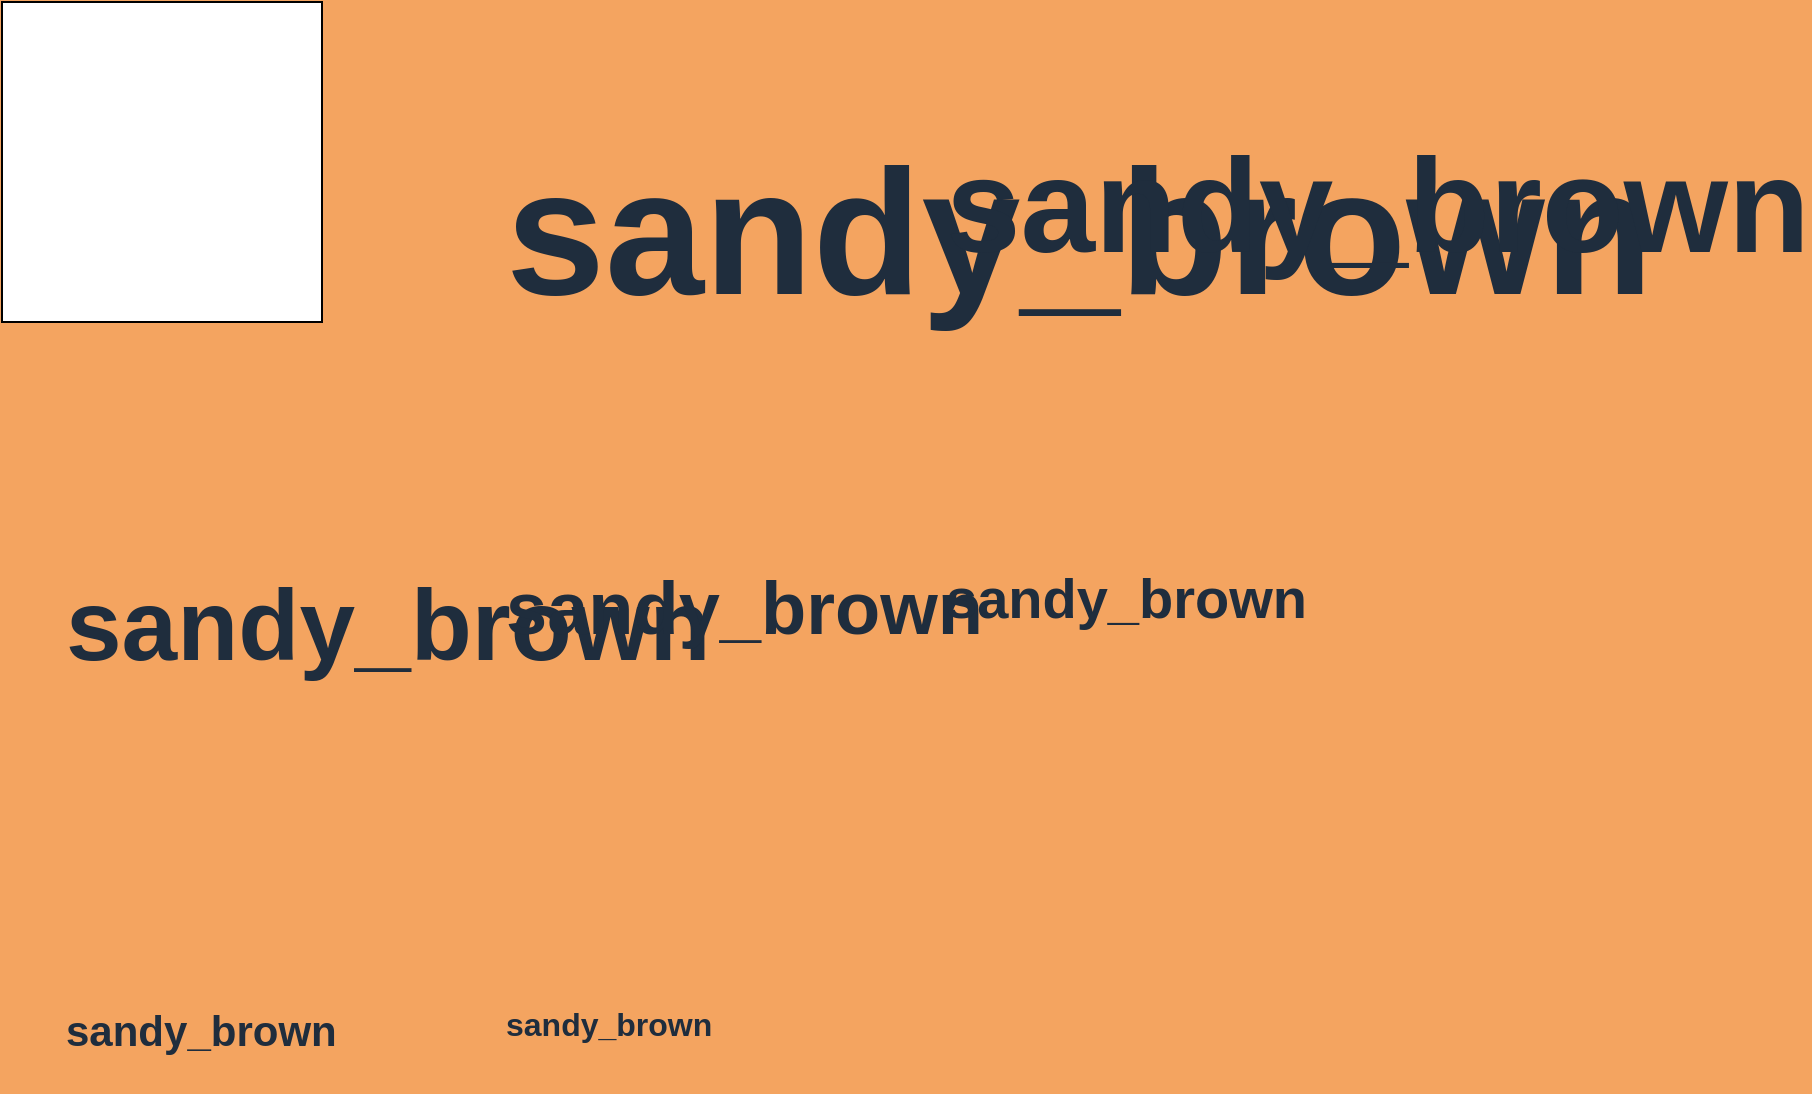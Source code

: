 <mxfile>
  <diagram id="vnx" name="sandy_brown">
    <mxGraphModel dx="0" dy="0" background="#F4A460" grid="0" gridSize="10" guides="1" tooltips="1" connect="1" arrows="1" fold="1" page="1" pageScale="1" pageWidth="1169" pageHeight="827" math="0" shadow="0">
      <root>
        <mxCell id="page_root_vnx" parent="vnx"/>
        <mxCell id="node_root_vnx" parent="page_root_vnx"/>
        <mxCell id="vnx-2" value="" style="whiteSpace=wrap;html=1;fillColor=#ffffff;strokeColor=#000000;fontColor=#000000" vertex="1" parent="node_root_vnx">
          <mxGeometry x="30" y="30" width="160" height="160" as="geometry"/>
        </mxCell>
        <mxCell id="vnx-3" value="sandy_brown" style="whiteSpace=wrap;html=1;fontColor=#1F2D3D;text;fontSize=89;fontStyle=1;fillColor=none" vertex="1" parent="node_root_vnx">
          <mxGeometry x="280" y="85" width="100" height="50" as="geometry"/>
        </mxCell>
        <mxCell id="vnx-4" value="sandy_brown" style="whiteSpace=wrap;html=1;fontColor=#1F2D3D;text;fontSize=67;fontStyle=1;fillColor=none" vertex="1" parent="node_root_vnx">
          <mxGeometry x="500" y="85" width="100" height="50" as="geometry"/>
        </mxCell>
        <mxCell id="vnx-5" value="sandy_brown" style="whiteSpace=wrap;html=1;fontColor=#1F2D3D;text;fontSize=50;fontStyle=1;fillColor=none" vertex="1" parent="node_root_vnx">
          <mxGeometry x="60" y="305" width="100" height="50" as="geometry"/>
        </mxCell>
        <mxCell id="vnx-6" value="sandy_brown" style="whiteSpace=wrap;html=1;fontColor=#1F2D3D;text;fontSize=37;fontStyle=1;fillColor=none" vertex="1" parent="node_root_vnx">
          <mxGeometry x="280" y="305" width="100" height="50" as="geometry"/>
        </mxCell>
        <mxCell id="vnx-7" value="sandy_brown" style="whiteSpace=wrap;html=1;fontColor=#1F2D3D;text;fontSize=28;fontStyle=1;fillColor=none" vertex="1" parent="node_root_vnx">
          <mxGeometry x="500" y="305" width="100" height="50" as="geometry"/>
        </mxCell>
        <mxCell id="vnx-8" value="sandy_brown" style="whiteSpace=wrap;html=1;fontColor=#1F2D3D;text;fontSize=21;fontStyle=1;fillColor=none" vertex="1" parent="node_root_vnx">
          <mxGeometry x="60" y="525" width="100" height="50" as="geometry"/>
        </mxCell>
        <mxCell id="vnx-9" value="sandy_brown" style="whiteSpace=wrap;html=1;fontColor=#1F2D3D;text;fontSize=16;fontStyle=1;fillColor=none" vertex="1" parent="node_root_vnx">
          <mxGeometry x="280" y="525" width="100" height="50" as="geometry"/>
        </mxCell>
      </root>
    </mxGraphModel>
  </diagram>
  <diagram id="3jn" name="wheat">
    <mxGraphModel dx="0" dy="0" background="#F5DEB3" grid="0" gridSize="10" guides="1" tooltips="1" connect="1" arrows="1" fold="1" page="1" pageScale="1" pageWidth="1169" pageHeight="827" math="0" shadow="0">
      <root>
        <mxCell id="page_root_3jn" parent="3jn"/>
        <mxCell id="node_root_3jn" parent="page_root_3jn"/>
        <mxCell id="3jn-2" value="" style="whiteSpace=wrap;html=1;fillColor=#ffffff;strokeColor=#000000;fontColor=#000000" vertex="1" parent="node_root_3jn">
          <mxGeometry x="30" y="30" width="160" height="160" as="geometry"/>
        </mxCell>
        <mxCell id="3jn-3" value="wheat" style="whiteSpace=wrap;html=1;fontColor=#1F2D3D;text;fontSize=89;fontStyle=1;fillColor=none" vertex="1" parent="node_root_3jn">
          <mxGeometry x="280" y="85" width="100" height="50" as="geometry"/>
        </mxCell>
        <mxCell id="3jn-4" value="wheat" style="whiteSpace=wrap;html=1;fontColor=#1F2D3D;text;fontSize=67;fontStyle=1;fillColor=none" vertex="1" parent="node_root_3jn">
          <mxGeometry x="500" y="85" width="100" height="50" as="geometry"/>
        </mxCell>
        <mxCell id="3jn-5" value="wheat" style="whiteSpace=wrap;html=1;fontColor=#1F2D3D;text;fontSize=50;fontStyle=1;fillColor=none" vertex="1" parent="node_root_3jn">
          <mxGeometry x="60" y="305" width="100" height="50" as="geometry"/>
        </mxCell>
        <mxCell id="3jn-6" value="wheat" style="whiteSpace=wrap;html=1;fontColor=#1F2D3D;text;fontSize=37;fontStyle=1;fillColor=none" vertex="1" parent="node_root_3jn">
          <mxGeometry x="280" y="305" width="100" height="50" as="geometry"/>
        </mxCell>
        <mxCell id="3jn-7" value="wheat" style="whiteSpace=wrap;html=1;fontColor=#1F2D3D;text;fontSize=28;fontStyle=1;fillColor=none" vertex="1" parent="node_root_3jn">
          <mxGeometry x="500" y="305" width="100" height="50" as="geometry"/>
        </mxCell>
        <mxCell id="3jn-8" value="wheat" style="whiteSpace=wrap;html=1;fontColor=#1F2D3D;text;fontSize=21;fontStyle=1;fillColor=none" vertex="1" parent="node_root_3jn">
          <mxGeometry x="60" y="525" width="100" height="50" as="geometry"/>
        </mxCell>
        <mxCell id="3jn-9" value="wheat" style="whiteSpace=wrap;html=1;fontColor=#1F2D3D;text;fontSize=16;fontStyle=1;fillColor=none" vertex="1" parent="node_root_3jn">
          <mxGeometry x="280" y="525" width="100" height="50" as="geometry"/>
        </mxCell>
      </root>
    </mxGraphModel>
  </diagram>
  <diagram id="auE" name="beige">
    <mxGraphModel dx="0" dy="0" background="#F5F5DC" grid="0" gridSize="10" guides="1" tooltips="1" connect="1" arrows="1" fold="1" page="1" pageScale="1" pageWidth="1169" pageHeight="827" math="0" shadow="0">
      <root>
        <mxCell id="page_root_auE" parent="auE"/>
        <mxCell id="node_root_auE" parent="page_root_auE"/>
        <mxCell id="auE-2" value="" style="whiteSpace=wrap;html=1;fillColor=#ffffff;strokeColor=#000000;fontColor=#000000" vertex="1" parent="node_root_auE">
          <mxGeometry x="30" y="30" width="160" height="160" as="geometry"/>
        </mxCell>
        <mxCell id="auE-3" value="beige" style="whiteSpace=wrap;html=1;fontColor=#1F2D3D;text;fontSize=89;fontStyle=1;fillColor=none" vertex="1" parent="node_root_auE">
          <mxGeometry x="280" y="85" width="100" height="50" as="geometry"/>
        </mxCell>
        <mxCell id="auE-4" value="beige" style="whiteSpace=wrap;html=1;fontColor=#1F2D3D;text;fontSize=67;fontStyle=1;fillColor=none" vertex="1" parent="node_root_auE">
          <mxGeometry x="500" y="85" width="100" height="50" as="geometry"/>
        </mxCell>
        <mxCell id="auE-5" value="beige" style="whiteSpace=wrap;html=1;fontColor=#1F2D3D;text;fontSize=50;fontStyle=1;fillColor=none" vertex="1" parent="node_root_auE">
          <mxGeometry x="60" y="305" width="100" height="50" as="geometry"/>
        </mxCell>
        <mxCell id="auE-6" value="beige" style="whiteSpace=wrap;html=1;fontColor=#1F2D3D;text;fontSize=37;fontStyle=1;fillColor=none" vertex="1" parent="node_root_auE">
          <mxGeometry x="280" y="305" width="100" height="50" as="geometry"/>
        </mxCell>
        <mxCell id="auE-7" value="beige" style="whiteSpace=wrap;html=1;fontColor=#1F2D3D;text;fontSize=28;fontStyle=1;fillColor=none" vertex="1" parent="node_root_auE">
          <mxGeometry x="500" y="305" width="100" height="50" as="geometry"/>
        </mxCell>
        <mxCell id="auE-8" value="beige" style="whiteSpace=wrap;html=1;fontColor=#1F2D3D;text;fontSize=21;fontStyle=1;fillColor=none" vertex="1" parent="node_root_auE">
          <mxGeometry x="60" y="525" width="100" height="50" as="geometry"/>
        </mxCell>
        <mxCell id="auE-9" value="beige" style="whiteSpace=wrap;html=1;fontColor=#1F2D3D;text;fontSize=16;fontStyle=1;fillColor=none" vertex="1" parent="node_root_auE">
          <mxGeometry x="280" y="525" width="100" height="50" as="geometry"/>
        </mxCell>
      </root>
    </mxGraphModel>
  </diagram>
  <diagram id="3Ii" name="white_smoke">
    <mxGraphModel dx="0" dy="0" background="#F5F5F5" grid="0" gridSize="10" guides="1" tooltips="1" connect="1" arrows="1" fold="1" page="1" pageScale="1" pageWidth="1169" pageHeight="827" math="0" shadow="0">
      <root>
        <mxCell id="page_root_3Ii" parent="3Ii"/>
        <mxCell id="node_root_3Ii" parent="page_root_3Ii"/>
        <mxCell id="3Ii-2" value="" style="whiteSpace=wrap;html=1;fillColor=#ffffff;strokeColor=#000000;fontColor=#000000" vertex="1" parent="node_root_3Ii">
          <mxGeometry x="30" y="30" width="160" height="160" as="geometry"/>
        </mxCell>
        <mxCell id="3Ii-3" value="white_smoke" style="whiteSpace=wrap;html=1;fontColor=#1F2D3D;text;fontSize=89;fontStyle=1;fillColor=none" vertex="1" parent="node_root_3Ii">
          <mxGeometry x="280" y="85" width="100" height="50" as="geometry"/>
        </mxCell>
        <mxCell id="3Ii-4" value="white_smoke" style="whiteSpace=wrap;html=1;fontColor=#1F2D3D;text;fontSize=67;fontStyle=1;fillColor=none" vertex="1" parent="node_root_3Ii">
          <mxGeometry x="500" y="85" width="100" height="50" as="geometry"/>
        </mxCell>
        <mxCell id="3Ii-5" value="white_smoke" style="whiteSpace=wrap;html=1;fontColor=#1F2D3D;text;fontSize=50;fontStyle=1;fillColor=none" vertex="1" parent="node_root_3Ii">
          <mxGeometry x="60" y="305" width="100" height="50" as="geometry"/>
        </mxCell>
        <mxCell id="3Ii-6" value="white_smoke" style="whiteSpace=wrap;html=1;fontColor=#1F2D3D;text;fontSize=37;fontStyle=1;fillColor=none" vertex="1" parent="node_root_3Ii">
          <mxGeometry x="280" y="305" width="100" height="50" as="geometry"/>
        </mxCell>
        <mxCell id="3Ii-7" value="white_smoke" style="whiteSpace=wrap;html=1;fontColor=#1F2D3D;text;fontSize=28;fontStyle=1;fillColor=none" vertex="1" parent="node_root_3Ii">
          <mxGeometry x="500" y="305" width="100" height="50" as="geometry"/>
        </mxCell>
        <mxCell id="3Ii-8" value="white_smoke" style="whiteSpace=wrap;html=1;fontColor=#1F2D3D;text;fontSize=21;fontStyle=1;fillColor=none" vertex="1" parent="node_root_3Ii">
          <mxGeometry x="60" y="525" width="100" height="50" as="geometry"/>
        </mxCell>
        <mxCell id="3Ii-9" value="white_smoke" style="whiteSpace=wrap;html=1;fontColor=#1F2D3D;text;fontSize=16;fontStyle=1;fillColor=none" vertex="1" parent="node_root_3Ii">
          <mxGeometry x="280" y="525" width="100" height="50" as="geometry"/>
        </mxCell>
      </root>
    </mxGraphModel>
  </diagram>
  <diagram id="TCr" name="mint_cream">
    <mxGraphModel dx="0" dy="0" background="#F5FFFA" grid="0" gridSize="10" guides="1" tooltips="1" connect="1" arrows="1" fold="1" page="1" pageScale="1" pageWidth="1169" pageHeight="827" math="0" shadow="0">
      <root>
        <mxCell id="page_root_TCr" parent="TCr"/>
        <mxCell id="node_root_TCr" parent="page_root_TCr"/>
        <mxCell id="TCr-2" value="" style="whiteSpace=wrap;html=1;fillColor=#ffffff;strokeColor=#000000;fontColor=#000000" vertex="1" parent="node_root_TCr">
          <mxGeometry x="30" y="30" width="160" height="160" as="geometry"/>
        </mxCell>
        <mxCell id="TCr-3" value="mint_cream" style="whiteSpace=wrap;html=1;fontColor=#1F2D3D;text;fontSize=89;fontStyle=1;fillColor=none" vertex="1" parent="node_root_TCr">
          <mxGeometry x="280" y="85" width="100" height="50" as="geometry"/>
        </mxCell>
        <mxCell id="TCr-4" value="mint_cream" style="whiteSpace=wrap;html=1;fontColor=#1F2D3D;text;fontSize=67;fontStyle=1;fillColor=none" vertex="1" parent="node_root_TCr">
          <mxGeometry x="500" y="85" width="100" height="50" as="geometry"/>
        </mxCell>
        <mxCell id="TCr-5" value="mint_cream" style="whiteSpace=wrap;html=1;fontColor=#1F2D3D;text;fontSize=50;fontStyle=1;fillColor=none" vertex="1" parent="node_root_TCr">
          <mxGeometry x="60" y="305" width="100" height="50" as="geometry"/>
        </mxCell>
        <mxCell id="TCr-6" value="mint_cream" style="whiteSpace=wrap;html=1;fontColor=#1F2D3D;text;fontSize=37;fontStyle=1;fillColor=none" vertex="1" parent="node_root_TCr">
          <mxGeometry x="280" y="305" width="100" height="50" as="geometry"/>
        </mxCell>
        <mxCell id="TCr-7" value="mint_cream" style="whiteSpace=wrap;html=1;fontColor=#1F2D3D;text;fontSize=28;fontStyle=1;fillColor=none" vertex="1" parent="node_root_TCr">
          <mxGeometry x="500" y="305" width="100" height="50" as="geometry"/>
        </mxCell>
        <mxCell id="TCr-8" value="mint_cream" style="whiteSpace=wrap;html=1;fontColor=#1F2D3D;text;fontSize=21;fontStyle=1;fillColor=none" vertex="1" parent="node_root_TCr">
          <mxGeometry x="60" y="525" width="100" height="50" as="geometry"/>
        </mxCell>
        <mxCell id="TCr-9" value="mint_cream" style="whiteSpace=wrap;html=1;fontColor=#1F2D3D;text;fontSize=16;fontStyle=1;fillColor=none" vertex="1" parent="node_root_TCr">
          <mxGeometry x="280" y="525" width="100" height="50" as="geometry"/>
        </mxCell>
      </root>
    </mxGraphModel>
  </diagram>
  <diagram id="6NK" name="ghost_white">
    <mxGraphModel dx="0" dy="0" background="#F8F8FF" grid="0" gridSize="10" guides="1" tooltips="1" connect="1" arrows="1" fold="1" page="1" pageScale="1" pageWidth="1169" pageHeight="827" math="0" shadow="0">
      <root>
        <mxCell id="page_root_6NK" parent="6NK"/>
        <mxCell id="node_root_6NK" parent="page_root_6NK"/>
        <mxCell id="6NK-2" value="" style="whiteSpace=wrap;html=1;fillColor=#ffffff;strokeColor=#000000;fontColor=#000000" vertex="1" parent="node_root_6NK">
          <mxGeometry x="30" y="30" width="160" height="160" as="geometry"/>
        </mxCell>
        <mxCell id="6NK-3" value="ghost_white" style="whiteSpace=wrap;html=1;fontColor=#1F2D3D;text;fontSize=89;fontStyle=1;fillColor=none" vertex="1" parent="node_root_6NK">
          <mxGeometry x="280" y="85" width="100" height="50" as="geometry"/>
        </mxCell>
        <mxCell id="6NK-4" value="ghost_white" style="whiteSpace=wrap;html=1;fontColor=#1F2D3D;text;fontSize=67;fontStyle=1;fillColor=none" vertex="1" parent="node_root_6NK">
          <mxGeometry x="500" y="85" width="100" height="50" as="geometry"/>
        </mxCell>
        <mxCell id="6NK-5" value="ghost_white" style="whiteSpace=wrap;html=1;fontColor=#1F2D3D;text;fontSize=50;fontStyle=1;fillColor=none" vertex="1" parent="node_root_6NK">
          <mxGeometry x="60" y="305" width="100" height="50" as="geometry"/>
        </mxCell>
        <mxCell id="6NK-6" value="ghost_white" style="whiteSpace=wrap;html=1;fontColor=#1F2D3D;text;fontSize=37;fontStyle=1;fillColor=none" vertex="1" parent="node_root_6NK">
          <mxGeometry x="280" y="305" width="100" height="50" as="geometry"/>
        </mxCell>
        <mxCell id="6NK-7" value="ghost_white" style="whiteSpace=wrap;html=1;fontColor=#1F2D3D;text;fontSize=28;fontStyle=1;fillColor=none" vertex="1" parent="node_root_6NK">
          <mxGeometry x="500" y="305" width="100" height="50" as="geometry"/>
        </mxCell>
        <mxCell id="6NK-8" value="ghost_white" style="whiteSpace=wrap;html=1;fontColor=#1F2D3D;text;fontSize=21;fontStyle=1;fillColor=none" vertex="1" parent="node_root_6NK">
          <mxGeometry x="60" y="525" width="100" height="50" as="geometry"/>
        </mxCell>
        <mxCell id="6NK-9" value="ghost_white" style="whiteSpace=wrap;html=1;fontColor=#1F2D3D;text;fontSize=16;fontStyle=1;fillColor=none" vertex="1" parent="node_root_6NK">
          <mxGeometry x="280" y="525" width="100" height="50" as="geometry"/>
        </mxCell>
      </root>
    </mxGraphModel>
  </diagram>
  <diagram id="iIR" name="salmon">
    <mxGraphModel dx="0" dy="0" background="#FA8072" grid="0" gridSize="10" guides="1" tooltips="1" connect="1" arrows="1" fold="1" page="1" pageScale="1" pageWidth="1169" pageHeight="827" math="0" shadow="0">
      <root>
        <mxCell id="page_root_iIR" parent="iIR"/>
        <mxCell id="node_root_iIR" parent="page_root_iIR"/>
        <mxCell id="iIR-2" value="" style="whiteSpace=wrap;html=1;fillColor=#ffffff;strokeColor=#000000;fontColor=#000000" vertex="1" parent="node_root_iIR">
          <mxGeometry x="30" y="30" width="160" height="160" as="geometry"/>
        </mxCell>
        <mxCell id="iIR-3" value="salmon" style="whiteSpace=wrap;html=1;fontColor=#1F2D3D;text;fontSize=89;fontStyle=1;fillColor=none" vertex="1" parent="node_root_iIR">
          <mxGeometry x="280" y="85" width="100" height="50" as="geometry"/>
        </mxCell>
        <mxCell id="iIR-4" value="salmon" style="whiteSpace=wrap;html=1;fontColor=#1F2D3D;text;fontSize=67;fontStyle=1;fillColor=none" vertex="1" parent="node_root_iIR">
          <mxGeometry x="500" y="85" width="100" height="50" as="geometry"/>
        </mxCell>
        <mxCell id="iIR-5" value="salmon" style="whiteSpace=wrap;html=1;fontColor=#1F2D3D;text;fontSize=50;fontStyle=1;fillColor=none" vertex="1" parent="node_root_iIR">
          <mxGeometry x="60" y="305" width="100" height="50" as="geometry"/>
        </mxCell>
        <mxCell id="iIR-6" value="salmon" style="whiteSpace=wrap;html=1;fontColor=#1F2D3D;text;fontSize=37;fontStyle=1;fillColor=none" vertex="1" parent="node_root_iIR">
          <mxGeometry x="280" y="305" width="100" height="50" as="geometry"/>
        </mxCell>
        <mxCell id="iIR-7" value="salmon" style="whiteSpace=wrap;html=1;fontColor=#1F2D3D;text;fontSize=28;fontStyle=1;fillColor=none" vertex="1" parent="node_root_iIR">
          <mxGeometry x="500" y="305" width="100" height="50" as="geometry"/>
        </mxCell>
        <mxCell id="iIR-8" value="salmon" style="whiteSpace=wrap;html=1;fontColor=#1F2D3D;text;fontSize=21;fontStyle=1;fillColor=none" vertex="1" parent="node_root_iIR">
          <mxGeometry x="60" y="525" width="100" height="50" as="geometry"/>
        </mxCell>
        <mxCell id="iIR-9" value="salmon" style="whiteSpace=wrap;html=1;fontColor=#1F2D3D;text;fontSize=16;fontStyle=1;fillColor=none" vertex="1" parent="node_root_iIR">
          <mxGeometry x="280" y="525" width="100" height="50" as="geometry"/>
        </mxCell>
      </root>
    </mxGraphModel>
  </diagram>
  <diagram id="b1r" name="antique_white">
    <mxGraphModel dx="0" dy="0" background="#FAEBD7" grid="0" gridSize="10" guides="1" tooltips="1" connect="1" arrows="1" fold="1" page="1" pageScale="1" pageWidth="1169" pageHeight="827" math="0" shadow="0">
      <root>
        <mxCell id="page_root_b1r" parent="b1r"/>
        <mxCell id="node_root_b1r" parent="page_root_b1r"/>
        <mxCell id="b1r-2" value="" style="whiteSpace=wrap;html=1;fillColor=#ffffff;strokeColor=#000000;fontColor=#000000" vertex="1" parent="node_root_b1r">
          <mxGeometry x="30" y="30" width="160" height="160" as="geometry"/>
        </mxCell>
        <mxCell id="b1r-3" value="antique_white" style="whiteSpace=wrap;html=1;fontColor=#1F2D3D;text;fontSize=89;fontStyle=1;fillColor=none" vertex="1" parent="node_root_b1r">
          <mxGeometry x="280" y="85" width="100" height="50" as="geometry"/>
        </mxCell>
        <mxCell id="b1r-4" value="antique_white" style="whiteSpace=wrap;html=1;fontColor=#1F2D3D;text;fontSize=67;fontStyle=1;fillColor=none" vertex="1" parent="node_root_b1r">
          <mxGeometry x="500" y="85" width="100" height="50" as="geometry"/>
        </mxCell>
        <mxCell id="b1r-5" value="antique_white" style="whiteSpace=wrap;html=1;fontColor=#1F2D3D;text;fontSize=50;fontStyle=1;fillColor=none" vertex="1" parent="node_root_b1r">
          <mxGeometry x="60" y="305" width="100" height="50" as="geometry"/>
        </mxCell>
        <mxCell id="b1r-6" value="antique_white" style="whiteSpace=wrap;html=1;fontColor=#1F2D3D;text;fontSize=37;fontStyle=1;fillColor=none" vertex="1" parent="node_root_b1r">
          <mxGeometry x="280" y="305" width="100" height="50" as="geometry"/>
        </mxCell>
        <mxCell id="b1r-7" value="antique_white" style="whiteSpace=wrap;html=1;fontColor=#1F2D3D;text;fontSize=28;fontStyle=1;fillColor=none" vertex="1" parent="node_root_b1r">
          <mxGeometry x="500" y="305" width="100" height="50" as="geometry"/>
        </mxCell>
        <mxCell id="b1r-8" value="antique_white" style="whiteSpace=wrap;html=1;fontColor=#1F2D3D;text;fontSize=21;fontStyle=1;fillColor=none" vertex="1" parent="node_root_b1r">
          <mxGeometry x="60" y="525" width="100" height="50" as="geometry"/>
        </mxCell>
        <mxCell id="b1r-9" value="antique_white" style="whiteSpace=wrap;html=1;fontColor=#1F2D3D;text;fontSize=16;fontStyle=1;fillColor=none" vertex="1" parent="node_root_b1r">
          <mxGeometry x="280" y="525" width="100" height="50" as="geometry"/>
        </mxCell>
      </root>
    </mxGraphModel>
  </diagram>
  <diagram id="jFS" name="linen">
    <mxGraphModel dx="0" dy="0" background="#FAF0E6" grid="0" gridSize="10" guides="1" tooltips="1" connect="1" arrows="1" fold="1" page="1" pageScale="1" pageWidth="1169" pageHeight="827" math="0" shadow="0">
      <root>
        <mxCell id="page_root_jFS" parent="jFS"/>
        <mxCell id="node_root_jFS" parent="page_root_jFS"/>
        <mxCell id="jFS-2" value="" style="whiteSpace=wrap;html=1;fillColor=#ffffff;strokeColor=#000000;fontColor=#000000" vertex="1" parent="node_root_jFS">
          <mxGeometry x="30" y="30" width="160" height="160" as="geometry"/>
        </mxCell>
        <mxCell id="jFS-3" value="linen" style="whiteSpace=wrap;html=1;fontColor=#1F2D3D;text;fontSize=89;fontStyle=1;fillColor=none" vertex="1" parent="node_root_jFS">
          <mxGeometry x="280" y="85" width="100" height="50" as="geometry"/>
        </mxCell>
        <mxCell id="jFS-4" value="linen" style="whiteSpace=wrap;html=1;fontColor=#1F2D3D;text;fontSize=67;fontStyle=1;fillColor=none" vertex="1" parent="node_root_jFS">
          <mxGeometry x="500" y="85" width="100" height="50" as="geometry"/>
        </mxCell>
        <mxCell id="jFS-5" value="linen" style="whiteSpace=wrap;html=1;fontColor=#1F2D3D;text;fontSize=50;fontStyle=1;fillColor=none" vertex="1" parent="node_root_jFS">
          <mxGeometry x="60" y="305" width="100" height="50" as="geometry"/>
        </mxCell>
        <mxCell id="jFS-6" value="linen" style="whiteSpace=wrap;html=1;fontColor=#1F2D3D;text;fontSize=37;fontStyle=1;fillColor=none" vertex="1" parent="node_root_jFS">
          <mxGeometry x="280" y="305" width="100" height="50" as="geometry"/>
        </mxCell>
        <mxCell id="jFS-7" value="linen" style="whiteSpace=wrap;html=1;fontColor=#1F2D3D;text;fontSize=28;fontStyle=1;fillColor=none" vertex="1" parent="node_root_jFS">
          <mxGeometry x="500" y="305" width="100" height="50" as="geometry"/>
        </mxCell>
        <mxCell id="jFS-8" value="linen" style="whiteSpace=wrap;html=1;fontColor=#1F2D3D;text;fontSize=21;fontStyle=1;fillColor=none" vertex="1" parent="node_root_jFS">
          <mxGeometry x="60" y="525" width="100" height="50" as="geometry"/>
        </mxCell>
        <mxCell id="jFS-9" value="linen" style="whiteSpace=wrap;html=1;fontColor=#1F2D3D;text;fontSize=16;fontStyle=1;fillColor=none" vertex="1" parent="node_root_jFS">
          <mxGeometry x="280" y="525" width="100" height="50" as="geometry"/>
        </mxCell>
      </root>
    </mxGraphModel>
  </diagram>
  <diagram id="66O" name="light_golden_rod_yellow">
    <mxGraphModel dx="0" dy="0" background="#FAFAD2" grid="0" gridSize="10" guides="1" tooltips="1" connect="1" arrows="1" fold="1" page="1" pageScale="1" pageWidth="1169" pageHeight="827" math="0" shadow="0">
      <root>
        <mxCell id="page_root_66O" parent="66O"/>
        <mxCell id="node_root_66O" parent="page_root_66O"/>
        <mxCell id="66O-2" value="" style="whiteSpace=wrap;html=1;fillColor=#ffffff;strokeColor=#000000;fontColor=#000000" vertex="1" parent="node_root_66O">
          <mxGeometry x="30" y="30" width="160" height="160" as="geometry"/>
        </mxCell>
        <mxCell id="66O-3" value="light_golden_rod_yellow" style="whiteSpace=wrap;html=1;fontColor=#1F2D3D;text;fontSize=89;fontStyle=1;fillColor=none" vertex="1" parent="node_root_66O">
          <mxGeometry x="280" y="85" width="100" height="50" as="geometry"/>
        </mxCell>
        <mxCell id="66O-4" value="light_golden_rod_yellow" style="whiteSpace=wrap;html=1;fontColor=#1F2D3D;text;fontSize=67;fontStyle=1;fillColor=none" vertex="1" parent="node_root_66O">
          <mxGeometry x="500" y="85" width="100" height="50" as="geometry"/>
        </mxCell>
        <mxCell id="66O-5" value="light_golden_rod_yellow" style="whiteSpace=wrap;html=1;fontColor=#1F2D3D;text;fontSize=50;fontStyle=1;fillColor=none" vertex="1" parent="node_root_66O">
          <mxGeometry x="60" y="305" width="100" height="50" as="geometry"/>
        </mxCell>
        <mxCell id="66O-6" value="light_golden_rod_yellow" style="whiteSpace=wrap;html=1;fontColor=#1F2D3D;text;fontSize=37;fontStyle=1;fillColor=none" vertex="1" parent="node_root_66O">
          <mxGeometry x="280" y="305" width="100" height="50" as="geometry"/>
        </mxCell>
        <mxCell id="66O-7" value="light_golden_rod_yellow" style="whiteSpace=wrap;html=1;fontColor=#1F2D3D;text;fontSize=28;fontStyle=1;fillColor=none" vertex="1" parent="node_root_66O">
          <mxGeometry x="500" y="305" width="100" height="50" as="geometry"/>
        </mxCell>
        <mxCell id="66O-8" value="light_golden_rod_yellow" style="whiteSpace=wrap;html=1;fontColor=#1F2D3D;text;fontSize=21;fontStyle=1;fillColor=none" vertex="1" parent="node_root_66O">
          <mxGeometry x="60" y="525" width="100" height="50" as="geometry"/>
        </mxCell>
        <mxCell id="66O-9" value="light_golden_rod_yellow" style="whiteSpace=wrap;html=1;fontColor=#1F2D3D;text;fontSize=16;fontStyle=1;fillColor=none" vertex="1" parent="node_root_66O">
          <mxGeometry x="280" y="525" width="100" height="50" as="geometry"/>
        </mxCell>
      </root>
    </mxGraphModel>
  </diagram>
  <diagram id="V9y" name="old_lace">
    <mxGraphModel dx="0" dy="0" background="#FDF5E6" grid="0" gridSize="10" guides="1" tooltips="1" connect="1" arrows="1" fold="1" page="1" pageScale="1" pageWidth="1169" pageHeight="827" math="0" shadow="0">
      <root>
        <mxCell id="page_root_V9y" parent="V9y"/>
        <mxCell id="node_root_V9y" parent="page_root_V9y"/>
        <mxCell id="V9y-2" value="" style="whiteSpace=wrap;html=1;fillColor=#ffffff;strokeColor=#000000;fontColor=#000000" vertex="1" parent="node_root_V9y">
          <mxGeometry x="30" y="30" width="160" height="160" as="geometry"/>
        </mxCell>
        <mxCell id="V9y-3" value="old_lace" style="whiteSpace=wrap;html=1;fontColor=#1F2D3D;text;fontSize=89;fontStyle=1;fillColor=none" vertex="1" parent="node_root_V9y">
          <mxGeometry x="280" y="85" width="100" height="50" as="geometry"/>
        </mxCell>
        <mxCell id="V9y-4" value="old_lace" style="whiteSpace=wrap;html=1;fontColor=#1F2D3D;text;fontSize=67;fontStyle=1;fillColor=none" vertex="1" parent="node_root_V9y">
          <mxGeometry x="500" y="85" width="100" height="50" as="geometry"/>
        </mxCell>
        <mxCell id="V9y-5" value="old_lace" style="whiteSpace=wrap;html=1;fontColor=#1F2D3D;text;fontSize=50;fontStyle=1;fillColor=none" vertex="1" parent="node_root_V9y">
          <mxGeometry x="60" y="305" width="100" height="50" as="geometry"/>
        </mxCell>
        <mxCell id="V9y-6" value="old_lace" style="whiteSpace=wrap;html=1;fontColor=#1F2D3D;text;fontSize=37;fontStyle=1;fillColor=none" vertex="1" parent="node_root_V9y">
          <mxGeometry x="280" y="305" width="100" height="50" as="geometry"/>
        </mxCell>
        <mxCell id="V9y-7" value="old_lace" style="whiteSpace=wrap;html=1;fontColor=#1F2D3D;text;fontSize=28;fontStyle=1;fillColor=none" vertex="1" parent="node_root_V9y">
          <mxGeometry x="500" y="305" width="100" height="50" as="geometry"/>
        </mxCell>
        <mxCell id="V9y-8" value="old_lace" style="whiteSpace=wrap;html=1;fontColor=#1F2D3D;text;fontSize=21;fontStyle=1;fillColor=none" vertex="1" parent="node_root_V9y">
          <mxGeometry x="60" y="525" width="100" height="50" as="geometry"/>
        </mxCell>
        <mxCell id="V9y-9" value="old_lace" style="whiteSpace=wrap;html=1;fontColor=#1F2D3D;text;fontSize=16;fontStyle=1;fillColor=none" vertex="1" parent="node_root_V9y">
          <mxGeometry x="280" y="525" width="100" height="50" as="geometry"/>
        </mxCell>
      </root>
    </mxGraphModel>
  </diagram>
  <diagram id="Ygc" name="red">
    <mxGraphModel dx="0" dy="0" background="#FF0000" grid="0" gridSize="10" guides="1" tooltips="1" connect="1" arrows="1" fold="1" page="1" pageScale="1" pageWidth="1169" pageHeight="827" math="0" shadow="0">
      <root>
        <mxCell id="page_root_Ygc" parent="Ygc"/>
        <mxCell id="node_root_Ygc" parent="page_root_Ygc"/>
        <mxCell id="Ygc-2" value="" style="whiteSpace=wrap;html=1;fillColor=#ffffff;strokeColor=#000000;fontColor=#000000" vertex="1" parent="node_root_Ygc">
          <mxGeometry x="30" y="30" width="160" height="160" as="geometry"/>
        </mxCell>
        <mxCell id="Ygc-3" value="red" style="whiteSpace=wrap;html=1;fontColor=#FFFFFF;text;fontSize=89;fontStyle=1;fillColor=none" vertex="1" parent="node_root_Ygc">
          <mxGeometry x="280" y="85" width="100" height="50" as="geometry"/>
        </mxCell>
        <mxCell id="Ygc-4" value="red" style="whiteSpace=wrap;html=1;fontColor=#FFFFFF;text;fontSize=67;fontStyle=1;fillColor=none" vertex="1" parent="node_root_Ygc">
          <mxGeometry x="500" y="85" width="100" height="50" as="geometry"/>
        </mxCell>
        <mxCell id="Ygc-5" value="red" style="whiteSpace=wrap;html=1;fontColor=#FFFFFF;text;fontSize=50;fontStyle=1;fillColor=none" vertex="1" parent="node_root_Ygc">
          <mxGeometry x="60" y="305" width="100" height="50" as="geometry"/>
        </mxCell>
        <mxCell id="Ygc-6" value="red" style="whiteSpace=wrap;html=1;fontColor=#FFFFFF;text;fontSize=37;fontStyle=1;fillColor=none" vertex="1" parent="node_root_Ygc">
          <mxGeometry x="280" y="305" width="100" height="50" as="geometry"/>
        </mxCell>
        <mxCell id="Ygc-7" value="red" style="whiteSpace=wrap;html=1;fontColor=#FFFFFF;text;fontSize=28;fontStyle=1;fillColor=none" vertex="1" parent="node_root_Ygc">
          <mxGeometry x="500" y="305" width="100" height="50" as="geometry"/>
        </mxCell>
        <mxCell id="Ygc-8" value="red" style="whiteSpace=wrap;html=1;fontColor=#FFFFFF;text;fontSize=21;fontStyle=1;fillColor=none" vertex="1" parent="node_root_Ygc">
          <mxGeometry x="60" y="525" width="100" height="50" as="geometry"/>
        </mxCell>
        <mxCell id="Ygc-9" value="red" style="whiteSpace=wrap;html=1;fontColor=#FFFFFF;text;fontSize=16;fontStyle=1;fillColor=none" vertex="1" parent="node_root_Ygc">
          <mxGeometry x="280" y="525" width="100" height="50" as="geometry"/>
        </mxCell>
      </root>
    </mxGraphModel>
  </diagram>
  <diagram id="Yqa" name="fuchsia">
    <mxGraphModel dx="0" dy="0" background="#FF00FF" grid="0" gridSize="10" guides="1" tooltips="1" connect="1" arrows="1" fold="1" page="1" pageScale="1" pageWidth="1169" pageHeight="827" math="0" shadow="0">
      <root>
        <mxCell id="page_root_Yqa" parent="Yqa"/>
        <mxCell id="node_root_Yqa" parent="page_root_Yqa"/>
        <mxCell id="Yqa-2" value="" style="whiteSpace=wrap;html=1;fillColor=#ffffff;strokeColor=#000000;fontColor=#000000" vertex="1" parent="node_root_Yqa">
          <mxGeometry x="30" y="30" width="160" height="160" as="geometry"/>
        </mxCell>
        <mxCell id="Yqa-3" value="fuchsia" style="whiteSpace=wrap;html=1;fontColor=#FFFFFF;text;fontSize=89;fontStyle=1;fillColor=none" vertex="1" parent="node_root_Yqa">
          <mxGeometry x="280" y="85" width="100" height="50" as="geometry"/>
        </mxCell>
        <mxCell id="Yqa-4" value="fuchsia" style="whiteSpace=wrap;html=1;fontColor=#FFFFFF;text;fontSize=67;fontStyle=1;fillColor=none" vertex="1" parent="node_root_Yqa">
          <mxGeometry x="500" y="85" width="100" height="50" as="geometry"/>
        </mxCell>
        <mxCell id="Yqa-5" value="fuchsia" style="whiteSpace=wrap;html=1;fontColor=#FFFFFF;text;fontSize=50;fontStyle=1;fillColor=none" vertex="1" parent="node_root_Yqa">
          <mxGeometry x="60" y="305" width="100" height="50" as="geometry"/>
        </mxCell>
        <mxCell id="Yqa-6" value="fuchsia" style="whiteSpace=wrap;html=1;fontColor=#FFFFFF;text;fontSize=37;fontStyle=1;fillColor=none" vertex="1" parent="node_root_Yqa">
          <mxGeometry x="280" y="305" width="100" height="50" as="geometry"/>
        </mxCell>
        <mxCell id="Yqa-7" value="fuchsia" style="whiteSpace=wrap;html=1;fontColor=#FFFFFF;text;fontSize=28;fontStyle=1;fillColor=none" vertex="1" parent="node_root_Yqa">
          <mxGeometry x="500" y="305" width="100" height="50" as="geometry"/>
        </mxCell>
        <mxCell id="Yqa-8" value="fuchsia" style="whiteSpace=wrap;html=1;fontColor=#FFFFFF;text;fontSize=21;fontStyle=1;fillColor=none" vertex="1" parent="node_root_Yqa">
          <mxGeometry x="60" y="525" width="100" height="50" as="geometry"/>
        </mxCell>
        <mxCell id="Yqa-9" value="fuchsia" style="whiteSpace=wrap;html=1;fontColor=#FFFFFF;text;fontSize=16;fontStyle=1;fillColor=none" vertex="1" parent="node_root_Yqa">
          <mxGeometry x="280" y="525" width="100" height="50" as="geometry"/>
        </mxCell>
      </root>
    </mxGraphModel>
  </diagram>
  <diagram id="nNT" name="magenta">
    <mxGraphModel dx="0" dy="0" background="#FF00FF" grid="0" gridSize="10" guides="1" tooltips="1" connect="1" arrows="1" fold="1" page="1" pageScale="1" pageWidth="1169" pageHeight="827" math="0" shadow="0">
      <root>
        <mxCell id="page_root_nNT" parent="nNT"/>
        <mxCell id="node_root_nNT" parent="page_root_nNT"/>
        <mxCell id="nNT-2" value="" style="whiteSpace=wrap;html=1;fillColor=#ffffff;strokeColor=#000000;fontColor=#000000" vertex="1" parent="node_root_nNT">
          <mxGeometry x="30" y="30" width="160" height="160" as="geometry"/>
        </mxCell>
        <mxCell id="nNT-3" value="magenta" style="whiteSpace=wrap;html=1;fontColor=#FFFFFF;text;fontSize=89;fontStyle=1;fillColor=none" vertex="1" parent="node_root_nNT">
          <mxGeometry x="280" y="85" width="100" height="50" as="geometry"/>
        </mxCell>
        <mxCell id="nNT-4" value="magenta" style="whiteSpace=wrap;html=1;fontColor=#FFFFFF;text;fontSize=67;fontStyle=1;fillColor=none" vertex="1" parent="node_root_nNT">
          <mxGeometry x="500" y="85" width="100" height="50" as="geometry"/>
        </mxCell>
        <mxCell id="nNT-5" value="magenta" style="whiteSpace=wrap;html=1;fontColor=#FFFFFF;text;fontSize=50;fontStyle=1;fillColor=none" vertex="1" parent="node_root_nNT">
          <mxGeometry x="60" y="305" width="100" height="50" as="geometry"/>
        </mxCell>
        <mxCell id="nNT-6" value="magenta" style="whiteSpace=wrap;html=1;fontColor=#FFFFFF;text;fontSize=37;fontStyle=1;fillColor=none" vertex="1" parent="node_root_nNT">
          <mxGeometry x="280" y="305" width="100" height="50" as="geometry"/>
        </mxCell>
        <mxCell id="nNT-7" value="magenta" style="whiteSpace=wrap;html=1;fontColor=#FFFFFF;text;fontSize=28;fontStyle=1;fillColor=none" vertex="1" parent="node_root_nNT">
          <mxGeometry x="500" y="305" width="100" height="50" as="geometry"/>
        </mxCell>
        <mxCell id="nNT-8" value="magenta" style="whiteSpace=wrap;html=1;fontColor=#FFFFFF;text;fontSize=21;fontStyle=1;fillColor=none" vertex="1" parent="node_root_nNT">
          <mxGeometry x="60" y="525" width="100" height="50" as="geometry"/>
        </mxCell>
        <mxCell id="nNT-9" value="magenta" style="whiteSpace=wrap;html=1;fontColor=#FFFFFF;text;fontSize=16;fontStyle=1;fillColor=none" vertex="1" parent="node_root_nNT">
          <mxGeometry x="280" y="525" width="100" height="50" as="geometry"/>
        </mxCell>
      </root>
    </mxGraphModel>
  </diagram>
  <diagram id="tVb" name="deep_pink">
    <mxGraphModel dx="0" dy="0" background="#FF1493" grid="0" gridSize="10" guides="1" tooltips="1" connect="1" arrows="1" fold="1" page="1" pageScale="1" pageWidth="1169" pageHeight="827" math="0" shadow="0">
      <root>
        <mxCell id="page_root_tVb" parent="tVb"/>
        <mxCell id="node_root_tVb" parent="page_root_tVb"/>
        <mxCell id="tVb-2" value="" style="whiteSpace=wrap;html=1;fillColor=#ffffff;strokeColor=#000000;fontColor=#000000" vertex="1" parent="node_root_tVb">
          <mxGeometry x="30" y="30" width="160" height="160" as="geometry"/>
        </mxCell>
        <mxCell id="tVb-3" value="deep_pink" style="whiteSpace=wrap;html=1;fontColor=#FFFFFF;text;fontSize=89;fontStyle=1;fillColor=none" vertex="1" parent="node_root_tVb">
          <mxGeometry x="280" y="85" width="100" height="50" as="geometry"/>
        </mxCell>
        <mxCell id="tVb-4" value="deep_pink" style="whiteSpace=wrap;html=1;fontColor=#FFFFFF;text;fontSize=67;fontStyle=1;fillColor=none" vertex="1" parent="node_root_tVb">
          <mxGeometry x="500" y="85" width="100" height="50" as="geometry"/>
        </mxCell>
        <mxCell id="tVb-5" value="deep_pink" style="whiteSpace=wrap;html=1;fontColor=#FFFFFF;text;fontSize=50;fontStyle=1;fillColor=none" vertex="1" parent="node_root_tVb">
          <mxGeometry x="60" y="305" width="100" height="50" as="geometry"/>
        </mxCell>
        <mxCell id="tVb-6" value="deep_pink" style="whiteSpace=wrap;html=1;fontColor=#FFFFFF;text;fontSize=37;fontStyle=1;fillColor=none" vertex="1" parent="node_root_tVb">
          <mxGeometry x="280" y="305" width="100" height="50" as="geometry"/>
        </mxCell>
        <mxCell id="tVb-7" value="deep_pink" style="whiteSpace=wrap;html=1;fontColor=#FFFFFF;text;fontSize=28;fontStyle=1;fillColor=none" vertex="1" parent="node_root_tVb">
          <mxGeometry x="500" y="305" width="100" height="50" as="geometry"/>
        </mxCell>
        <mxCell id="tVb-8" value="deep_pink" style="whiteSpace=wrap;html=1;fontColor=#FFFFFF;text;fontSize=21;fontStyle=1;fillColor=none" vertex="1" parent="node_root_tVb">
          <mxGeometry x="60" y="525" width="100" height="50" as="geometry"/>
        </mxCell>
        <mxCell id="tVb-9" value="deep_pink" style="whiteSpace=wrap;html=1;fontColor=#FFFFFF;text;fontSize=16;fontStyle=1;fillColor=none" vertex="1" parent="node_root_tVb">
          <mxGeometry x="280" y="525" width="100" height="50" as="geometry"/>
        </mxCell>
      </root>
    </mxGraphModel>
  </diagram>
</mxfile>